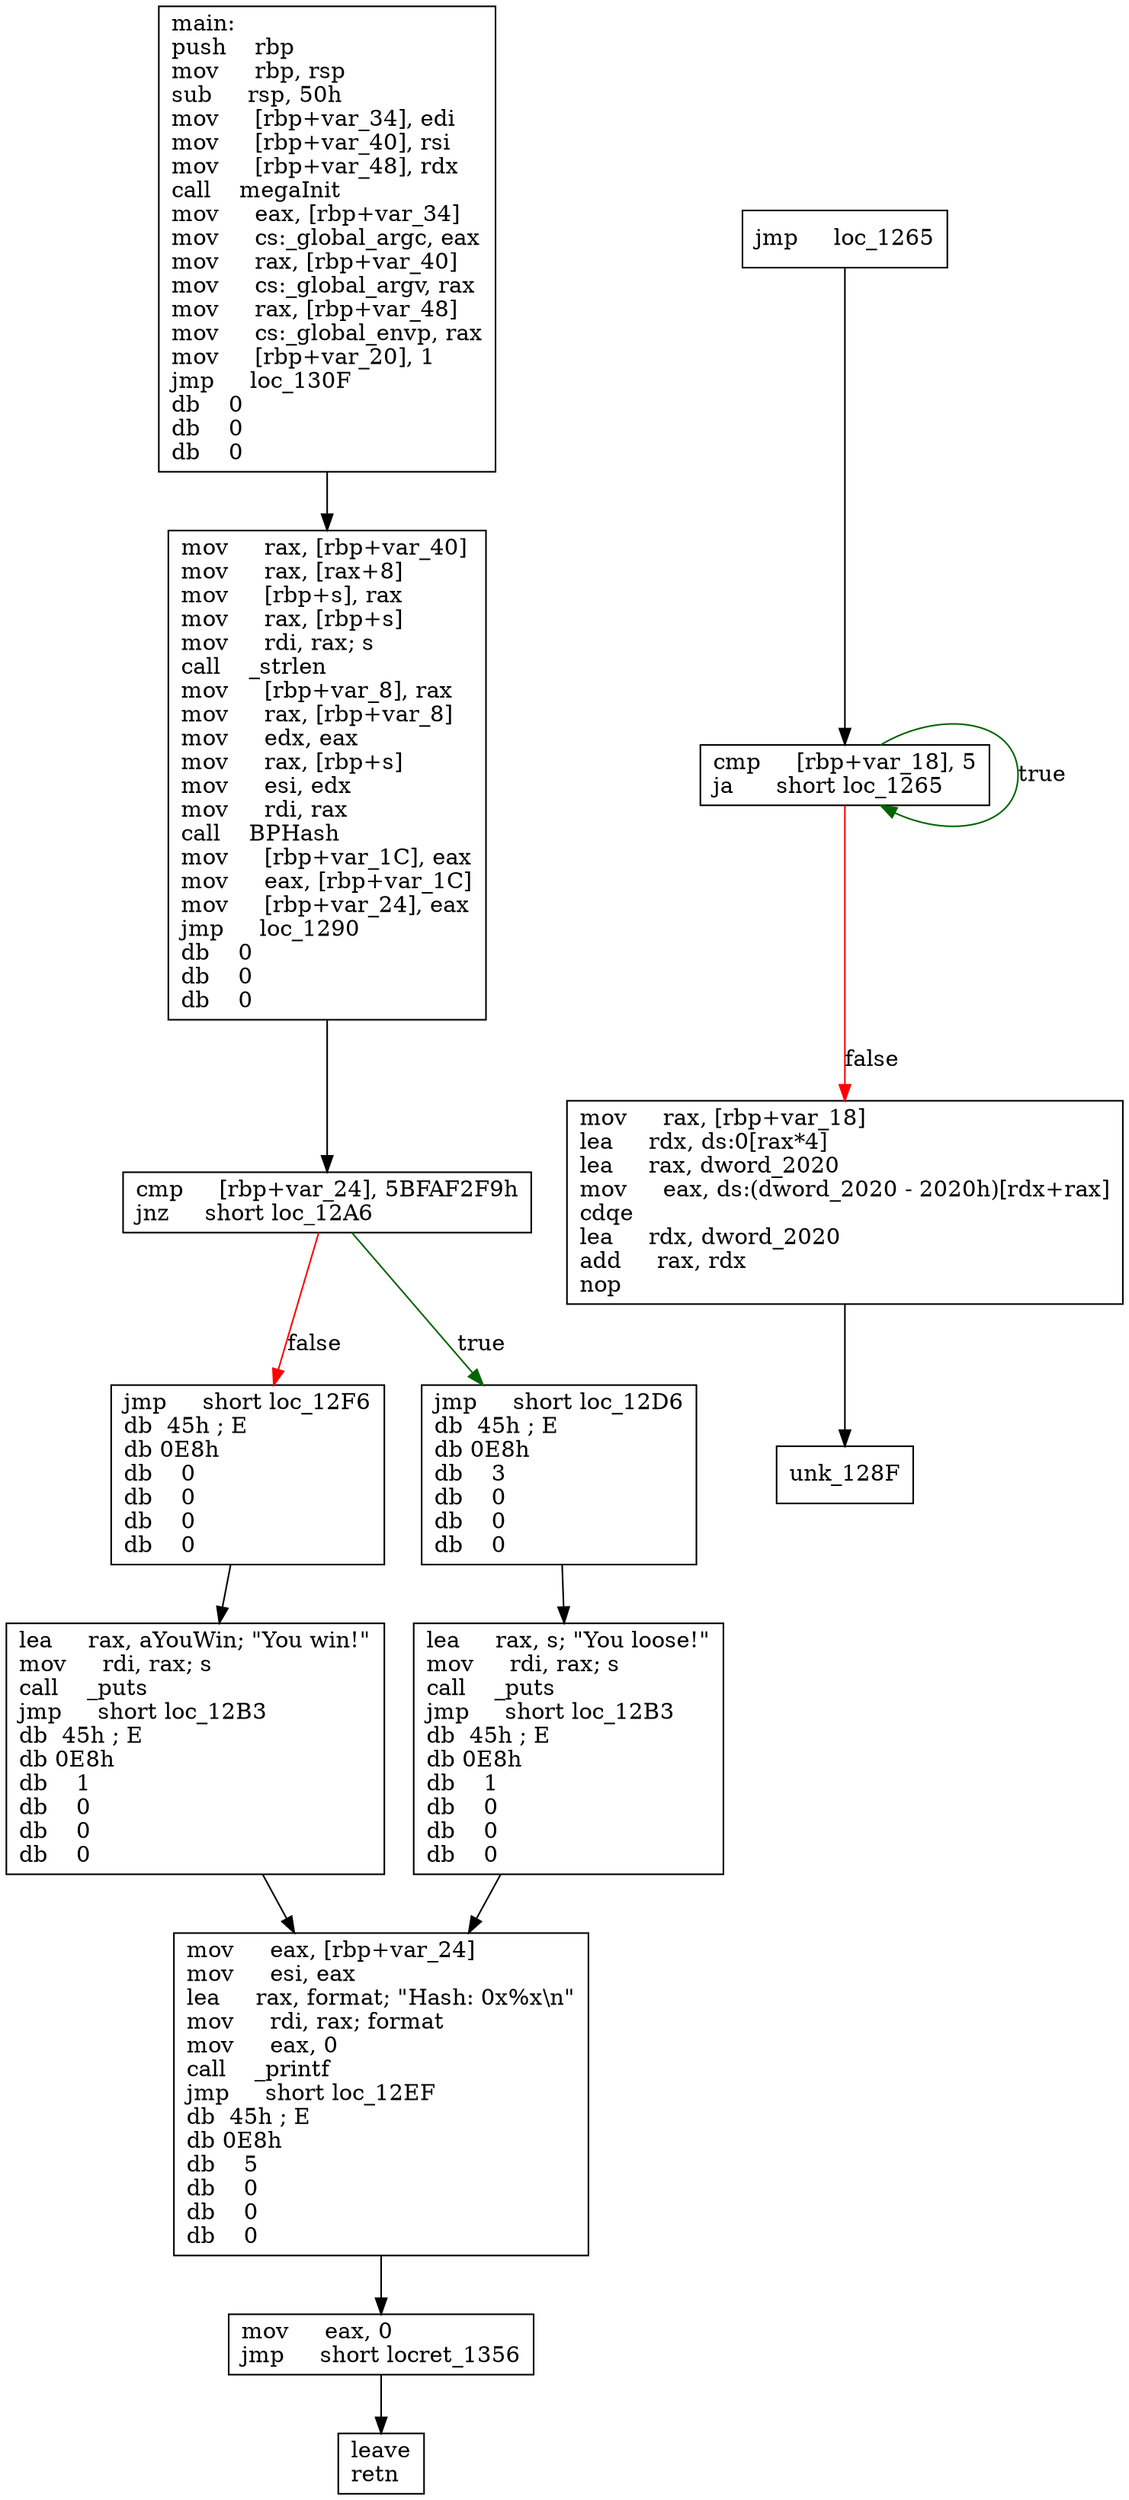 digraph "main" {
	graph [
	];
	node [
		shape = "box"
	];
	edge [
	];
	"0" [
		label = "main:\lpush    rbp\lmov     rbp, rsp\lsub     rsp, 50h\lmov     [rbp+var_34], edi\lmov     [rbp+var_40], rsi\lmov     [rbp+var_48], rdx\lcall    megaInit\lmov     eax, [rbp+var_34]\lmov     cs:_global_argc, eax\lmov     rax, [rbp+var_40]\lmov     cs:_global_argv, rax\lmov     rax, [rbp+var_48]\lmov     cs:_global_envp, rax\lmov     [rbp+var_20], 1\ljmp     loc_130F\ldb    0\ldb    0\ldb    0\l"
	];
	"1" [
		label = "cmp     [rbp+var_18], 5\lja      short loc_1265\l"
	];
	"2" [
		label = "mov     rax, [rbp+var_18]\llea     rdx, ds:0[rax*4]\llea     rax, dword_2020\lmov     eax, ds:(dword_2020 - 2020h)[rdx+rax]\lcdqe\llea     rdx, dword_2020\ladd     rax, rdx\lnop\l"
	];
	"3" [
		label = "cmp     [rbp+var_24], 5BFAF2F9h\ljnz     short loc_12A6\l"
	];
	"4" [
		label = "jmp     short loc_12F6\ldb  45h ; E\ldb 0E8h\ldb    0\ldb    0\ldb    0\ldb    0\l"
	];
	"5" [
		label = "jmp     short loc_12D6\ldb  45h ; E\ldb 0E8h\ldb    3\ldb    0\ldb    0\ldb    0\l"
	];
	"6" [
		label = "mov     eax, [rbp+var_24]\lmov     esi, eax\llea     rax, format; \"Hash: 0x%x\\n\"\lmov     rdi, rax; format\lmov     eax, 0\lcall    _printf\ljmp     short loc_12EF\ldb  45h ; E\ldb 0E8h\ldb    5\ldb    0\ldb    0\ldb    0\l"
	];
	"7" [
		label = "lea     rax, s; \"You loose!\"\lmov     rdi, rax; s\lcall    _puts\ljmp     short loc_12B3\ldb  45h ; E\ldb 0E8h\ldb    1\ldb    0\ldb    0\ldb    0\l"
	];
	"8" [
		label = "mov     eax, 0\ljmp     short locret_1356\l"
	];
	"9" [
		label = "lea     rax, aYouWin; \"You win!\"\lmov     rdi, rax; s\lcall    _puts\ljmp     short loc_12B3\ldb  45h ; E\ldb 0E8h\ldb    1\ldb    0\ldb    0\ldb    0\l"
	];
	"10" [
		label = "mov     rax, [rbp+var_40]\lmov     rax, [rax+8]\lmov     [rbp+s], rax\lmov     rax, [rbp+s]\lmov     rdi, rax; s\lcall    _strlen\lmov     [rbp+var_8], rax\lmov     rax, [rbp+var_8]\lmov     edx, eax\lmov     rax, [rbp+s]\lmov     esi, edx\lmov     rdi, rax\lcall    BPHash\lmov     [rbp+var_1C], eax\lmov     eax, [rbp+var_1C]\lmov     [rbp+var_24], eax\ljmp     loc_1290\ldb    0\ldb    0\ldb    0\l"
	];
	"11" [
		label = "jmp     loc_1265\l"
	];
	"12" [
		label = "leave\lretn\l"
	];
	"13" [
		label = "unk_128F\l"
	];
// node 0
	"0" -> "10" [ ];
// node 1
	"1" -> "2" [ label = "false", color = red ];
	"1" -> "1" [ label = "true", color = darkgreen ];
// node 2
	"2" -> "13" [ ];
// node 3
	"3" -> "4" [ label = "false", color = red ];
	"3" -> "5" [ label = "true", color = darkgreen ];
// node 4
	"4" -> "9" [ ];
// node 5
	"5" -> "7" [ ];
// node 6
	"6" -> "8" [ ];
// node 7
	"7" -> "6" [ ];
// node 8
	"8" -> "12" [ ];
// node 9
	"9" -> "6" [ ];
// node 10
	"10" -> "3" [ ];
// node 11
	"11" -> "1" [ ];
// node 12
// node 13
}
